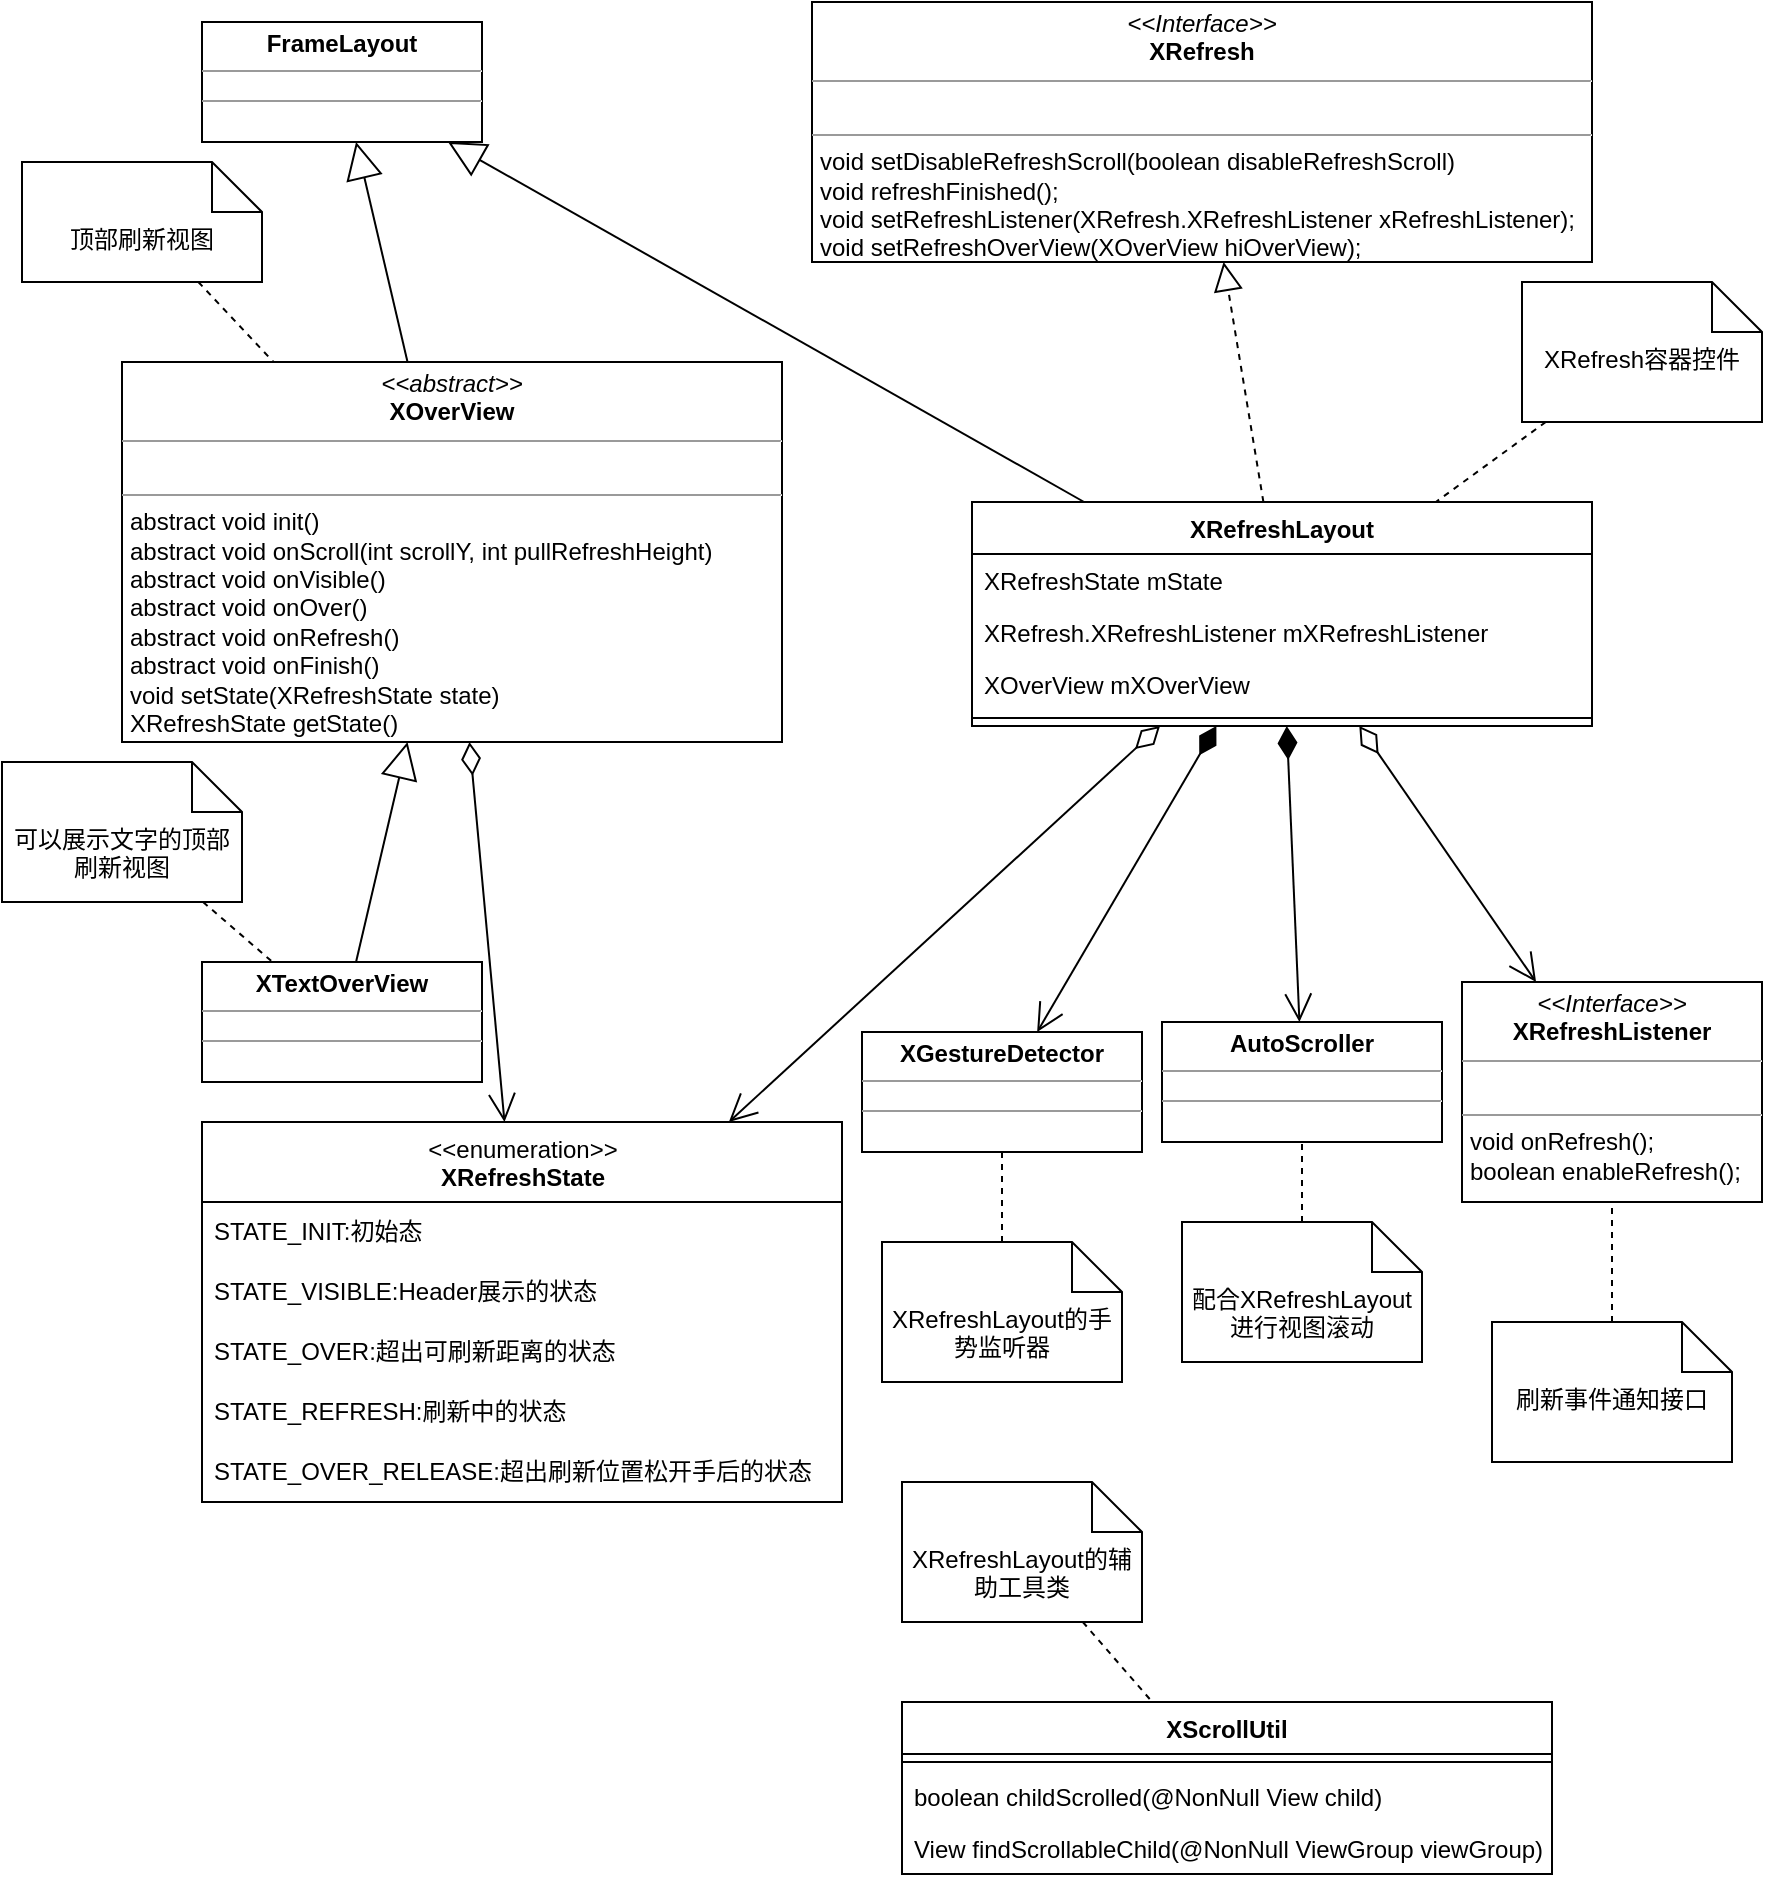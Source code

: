 <mxfile version="13.10.8" type="github">
  <diagram id="jB5Vw-AKAe0gXHLExQAc" name="Page-1">
    <mxGraphModel dx="2370" dy="2346" grid="1" gridSize="10" guides="1" tooltips="1" connect="1" arrows="1" fold="1" page="1" pageScale="1" pageWidth="827" pageHeight="1169" math="0" shadow="0">
      <root>
        <mxCell id="0" />
        <mxCell id="1" parent="0" />
        <mxCell id="ukffUeYoSBcB1woZIWtY-1" value="&lt;p style=&quot;margin: 0px ; margin-top: 4px ; text-align: center&quot;&gt;&lt;i&gt;&amp;lt;&amp;lt;abstract&amp;gt;&amp;gt;&lt;/i&gt;&lt;br&gt;&lt;b&gt;XOverView&lt;/b&gt;&lt;br&gt;&lt;/p&gt;&lt;hr size=&quot;1&quot;&gt;&lt;p style=&quot;margin: 0px ; margin-left: 4px&quot;&gt;&lt;br&gt;&lt;/p&gt;&lt;hr size=&quot;1&quot;&gt;&lt;p style=&quot;margin: 0px ; margin-left: 4px&quot;&gt;abstract void init()&lt;/p&gt;&lt;p style=&quot;margin: 0px ; margin-left: 4px&quot;&gt;abstract void onScroll(int scrollY, int pullRefreshHeight)&lt;/p&gt;&lt;p style=&quot;margin: 0px ; margin-left: 4px&quot;&gt;abstract void onVisible()&lt;br&gt;&lt;/p&gt;&lt;p style=&quot;margin: 0px ; margin-left: 4px&quot;&gt;abstract void onOver()&lt;br&gt;&lt;/p&gt;&lt;p style=&quot;margin: 0px ; margin-left: 4px&quot;&gt;abstract void onRefresh()&lt;br&gt;&lt;/p&gt;&lt;p style=&quot;margin: 0px ; margin-left: 4px&quot;&gt;abstract void onFinish()&lt;br&gt;&lt;/p&gt;&lt;p style=&quot;margin: 0px ; margin-left: 4px&quot;&gt;void setState(XRefreshState state)&lt;br&gt;&lt;/p&gt;&lt;p style=&quot;margin: 0px ; margin-left: 4px&quot;&gt;XRefreshState getState()&lt;br&gt;&lt;/p&gt;&lt;p style=&quot;margin: 0px ; margin-left: 4px&quot;&gt;&lt;br&gt;&lt;/p&gt;" style="verticalAlign=top;align=left;overflow=fill;fontSize=12;fontFamily=Helvetica;html=1;" vertex="1" parent="1">
          <mxGeometry x="280" y="130" width="330" height="190" as="geometry" />
        </mxCell>
        <mxCell id="ukffUeYoSBcB1woZIWtY-6" value="" style="endArrow=block;endSize=16;endFill=0;html=1;" edge="1" parent="1" source="ukffUeYoSBcB1woZIWtY-30" target="ukffUeYoSBcB1woZIWtY-1">
          <mxGeometry width="160" relative="1" as="geometry">
            <mxPoint x="346.91" y="650" as="sourcePoint" />
            <mxPoint x="250" y="600" as="targetPoint" />
          </mxGeometry>
        </mxCell>
        <mxCell id="ukffUeYoSBcB1woZIWtY-7" value="&amp;lt;&amp;lt;enumeration&amp;gt;&amp;gt;&lt;br&gt;&lt;b&gt;XRefreshState&lt;/b&gt;" style="swimlane;fontStyle=0;align=center;verticalAlign=top;childLayout=stackLayout;horizontal=1;startSize=40;horizontalStack=0;resizeParent=1;resizeParentMax=0;resizeLast=0;collapsible=0;marginBottom=0;html=1;" vertex="1" parent="1">
          <mxGeometry x="320" y="510" width="320" height="190" as="geometry" />
        </mxCell>
        <mxCell id="ukffUeYoSBcB1woZIWtY-8" value="STATE_INIT:初始态" style="text;html=1;strokeColor=none;fillColor=none;align=left;verticalAlign=middle;spacingLeft=4;spacingRight=4;overflow=hidden;rotatable=0;points=[[0,0.5],[1,0.5]];portConstraint=eastwest;" vertex="1" parent="ukffUeYoSBcB1woZIWtY-7">
          <mxGeometry y="40" width="320" height="30" as="geometry" />
        </mxCell>
        <mxCell id="ukffUeYoSBcB1woZIWtY-9" value="STATE_VISIBLE:Header展示的状态" style="text;html=1;strokeColor=none;fillColor=none;align=left;verticalAlign=middle;spacingLeft=4;spacingRight=4;overflow=hidden;rotatable=0;points=[[0,0.5],[1,0.5]];portConstraint=eastwest;" vertex="1" parent="ukffUeYoSBcB1woZIWtY-7">
          <mxGeometry y="70" width="320" height="30" as="geometry" />
        </mxCell>
        <mxCell id="ukffUeYoSBcB1woZIWtY-10" value="STATE_OVER:超出可刷新距离的状态" style="text;html=1;strokeColor=none;fillColor=none;align=left;verticalAlign=middle;spacingLeft=4;spacingRight=4;overflow=hidden;rotatable=0;points=[[0,0.5],[1,0.5]];portConstraint=eastwest;" vertex="1" parent="ukffUeYoSBcB1woZIWtY-7">
          <mxGeometry y="100" width="320" height="30" as="geometry" />
        </mxCell>
        <mxCell id="ukffUeYoSBcB1woZIWtY-11" value="STATE_REFRESH:刷新中的状态" style="text;html=1;strokeColor=none;fillColor=none;align=left;verticalAlign=middle;spacingLeft=4;spacingRight=4;overflow=hidden;rotatable=0;points=[[0,0.5],[1,0.5]];portConstraint=eastwest;" vertex="1" parent="ukffUeYoSBcB1woZIWtY-7">
          <mxGeometry y="130" width="320" height="30" as="geometry" />
        </mxCell>
        <mxCell id="ukffUeYoSBcB1woZIWtY-12" value="STATE_OVER_RELEASE:超出刷新位置松开手后的状态" style="text;html=1;strokeColor=none;fillColor=none;align=left;verticalAlign=middle;spacingLeft=4;spacingRight=4;overflow=hidden;rotatable=0;points=[[0,0.5],[1,0.5]];portConstraint=eastwest;" vertex="1" parent="ukffUeYoSBcB1woZIWtY-7">
          <mxGeometry y="160" width="320" height="30" as="geometry" />
        </mxCell>
        <mxCell id="ukffUeYoSBcB1woZIWtY-16" value="" style="endArrow=open;html=1;endSize=12;startArrow=diamondThin;startSize=14;startFill=0;align=left;verticalAlign=bottom;" edge="1" parent="1" source="ukffUeYoSBcB1woZIWtY-1" target="ukffUeYoSBcB1woZIWtY-7">
          <mxGeometry x="-1" y="3" relative="1" as="geometry">
            <mxPoint x="570" y="630" as="sourcePoint" />
            <mxPoint x="730" y="630" as="targetPoint" />
          </mxGeometry>
        </mxCell>
        <mxCell id="ukffUeYoSBcB1woZIWtY-17" value="XRefreshLayout" style="swimlane;fontStyle=1;align=center;verticalAlign=top;childLayout=stackLayout;horizontal=1;startSize=26;horizontalStack=0;resizeParent=1;resizeParentMax=0;resizeLast=0;collapsible=1;marginBottom=0;" vertex="1" parent="1">
          <mxGeometry x="705" y="200" width="310" height="112" as="geometry" />
        </mxCell>
        <mxCell id="ukffUeYoSBcB1woZIWtY-18" value="XRefreshState mState" style="text;strokeColor=none;fillColor=none;align=left;verticalAlign=top;spacingLeft=4;spacingRight=4;overflow=hidden;rotatable=0;points=[[0,0.5],[1,0.5]];portConstraint=eastwest;" vertex="1" parent="ukffUeYoSBcB1woZIWtY-17">
          <mxGeometry y="26" width="310" height="26" as="geometry" />
        </mxCell>
        <mxCell id="ukffUeYoSBcB1woZIWtY-21" value="XRefresh.XRefreshListener mXRefreshListener" style="text;strokeColor=none;fillColor=none;align=left;verticalAlign=top;spacingLeft=4;spacingRight=4;overflow=hidden;rotatable=0;points=[[0,0.5],[1,0.5]];portConstraint=eastwest;" vertex="1" parent="ukffUeYoSBcB1woZIWtY-17">
          <mxGeometry y="52" width="310" height="26" as="geometry" />
        </mxCell>
        <mxCell id="ukffUeYoSBcB1woZIWtY-22" value="XOverView mXOverView" style="text;strokeColor=none;fillColor=none;align=left;verticalAlign=top;spacingLeft=4;spacingRight=4;overflow=hidden;rotatable=0;points=[[0,0.5],[1,0.5]];portConstraint=eastwest;" vertex="1" parent="ukffUeYoSBcB1woZIWtY-17">
          <mxGeometry y="78" width="310" height="26" as="geometry" />
        </mxCell>
        <mxCell id="ukffUeYoSBcB1woZIWtY-19" value="" style="line;strokeWidth=1;fillColor=none;align=left;verticalAlign=middle;spacingTop=-1;spacingLeft=3;spacingRight=3;rotatable=0;labelPosition=right;points=[];portConstraint=eastwest;" vertex="1" parent="ukffUeYoSBcB1woZIWtY-17">
          <mxGeometry y="104" width="310" height="8" as="geometry" />
        </mxCell>
        <mxCell id="ukffUeYoSBcB1woZIWtY-23" value="" style="endArrow=open;html=1;endSize=12;startArrow=diamondThin;startSize=14;startFill=0;align=left;verticalAlign=bottom;" edge="1" parent="1" source="ukffUeYoSBcB1woZIWtY-17" target="ukffUeYoSBcB1woZIWtY-7">
          <mxGeometry x="-1" y="3" relative="1" as="geometry">
            <mxPoint x="780" y="480" as="sourcePoint" />
            <mxPoint x="930" y="480" as="targetPoint" />
          </mxGeometry>
        </mxCell>
        <mxCell id="ukffUeYoSBcB1woZIWtY-29" value="&lt;p style=&quot;margin: 0px ; margin-top: 4px ; text-align: center&quot;&gt;&lt;b&gt;XGestureDetector&lt;/b&gt;&lt;br&gt;&lt;/p&gt;&lt;hr size=&quot;1&quot;&gt;&lt;div style=&quot;height: 2px&quot;&gt;&lt;/div&gt;&lt;hr size=&quot;1&quot;&gt;&lt;div style=&quot;height: 2px&quot;&gt;&lt;/div&gt;" style="verticalAlign=top;align=left;overflow=fill;fontSize=12;fontFamily=Helvetica;html=1;" vertex="1" parent="1">
          <mxGeometry x="650" y="465" width="140" height="60" as="geometry" />
        </mxCell>
        <mxCell id="ukffUeYoSBcB1woZIWtY-30" value="&lt;p style=&quot;margin: 0px ; margin-top: 4px ; text-align: center&quot;&gt;&lt;b&gt;XTextOverView&lt;/b&gt;&lt;br&gt;&lt;/p&gt;&lt;hr size=&quot;1&quot;&gt;&lt;div style=&quot;height: 2px&quot;&gt;&lt;/div&gt;&lt;hr size=&quot;1&quot;&gt;&lt;div style=&quot;height: 2px&quot;&gt;&lt;/div&gt;" style="verticalAlign=top;align=left;overflow=fill;fontSize=12;fontFamily=Helvetica;html=1;" vertex="1" parent="1">
          <mxGeometry x="320" y="430" width="140" height="60" as="geometry" />
        </mxCell>
        <mxCell id="ukffUeYoSBcB1woZIWtY-31" value="" style="endArrow=open;html=1;endSize=12;startArrow=diamondThin;startSize=14;startFill=1;align=left;verticalAlign=bottom;" edge="1" parent="1" source="ukffUeYoSBcB1woZIWtY-17" target="ukffUeYoSBcB1woZIWtY-29">
          <mxGeometry x="-1" y="3" relative="1" as="geometry">
            <mxPoint x="910" y="450" as="sourcePoint" />
            <mxPoint x="1070" y="450" as="targetPoint" />
          </mxGeometry>
        </mxCell>
        <mxCell id="ukffUeYoSBcB1woZIWtY-32" value="&lt;p style=&quot;margin: 0px ; margin-top: 4px ; text-align: center&quot;&gt;&lt;b&gt;AutoScroller&lt;/b&gt;&lt;br&gt;&lt;/p&gt;&lt;hr size=&quot;1&quot;&gt;&lt;div style=&quot;height: 2px&quot;&gt;&lt;/div&gt;&lt;hr size=&quot;1&quot;&gt;&lt;div style=&quot;height: 2px&quot;&gt;&lt;/div&gt;" style="verticalAlign=top;align=left;overflow=fill;fontSize=12;fontFamily=Helvetica;html=1;" vertex="1" parent="1">
          <mxGeometry x="800" y="460" width="140" height="60" as="geometry" />
        </mxCell>
        <mxCell id="ukffUeYoSBcB1woZIWtY-33" value="" style="endArrow=open;html=1;endSize=12;startArrow=diamondThin;startSize=14;startFill=1;align=left;verticalAlign=bottom;" edge="1" parent="1" source="ukffUeYoSBcB1woZIWtY-17" target="ukffUeYoSBcB1woZIWtY-32">
          <mxGeometry x="-1" y="3" relative="1" as="geometry">
            <mxPoint x="1080" y="430" as="sourcePoint" />
            <mxPoint x="1240" y="430" as="targetPoint" />
          </mxGeometry>
        </mxCell>
        <mxCell id="ukffUeYoSBcB1woZIWtY-34" value="&lt;p style=&quot;margin: 0px ; margin-top: 4px ; text-align: center&quot;&gt;&lt;i&gt;&amp;lt;&amp;lt;Interface&amp;gt;&amp;gt;&lt;/i&gt;&lt;br&gt;&lt;b&gt;XRefreshListener&lt;/b&gt;&lt;br&gt;&lt;/p&gt;&lt;hr size=&quot;1&quot;&gt;&lt;p style=&quot;margin: 0px ; margin-left: 4px&quot;&gt;&lt;br&gt;&lt;/p&gt;&lt;hr size=&quot;1&quot;&gt;&lt;p style=&quot;margin: 0px ; margin-left: 4px&quot;&gt;void onRefresh();&lt;br&gt;boolean enableRefresh();&lt;/p&gt;" style="verticalAlign=top;align=left;overflow=fill;fontSize=12;fontFamily=Helvetica;html=1;" vertex="1" parent="1">
          <mxGeometry x="950" y="440" width="150" height="110" as="geometry" />
        </mxCell>
        <mxCell id="ukffUeYoSBcB1woZIWtY-35" value="" style="endArrow=open;html=1;endSize=12;startArrow=diamondThin;startSize=14;startFill=0;align=left;verticalAlign=bottom;" edge="1" parent="1" source="ukffUeYoSBcB1woZIWtY-17" target="ukffUeYoSBcB1woZIWtY-34">
          <mxGeometry x="-1" y="3" relative="1" as="geometry">
            <mxPoint x="1020" y="340" as="sourcePoint" />
            <mxPoint x="1180" y="340" as="targetPoint" />
          </mxGeometry>
        </mxCell>
        <mxCell id="ukffUeYoSBcB1woZIWtY-36" value="&lt;p style=&quot;margin: 0px ; margin-top: 4px ; text-align: center&quot;&gt;&lt;i&gt;&amp;lt;&amp;lt;Interface&amp;gt;&amp;gt;&lt;/i&gt;&lt;br&gt;&lt;b&gt;XRefresh&lt;/b&gt;&lt;br&gt;&lt;/p&gt;&lt;hr size=&quot;1&quot;&gt;&lt;p style=&quot;margin: 0px ; margin-left: 4px&quot;&gt;&lt;br&gt;&lt;/p&gt;&lt;hr size=&quot;1&quot;&gt;&lt;p style=&quot;margin: 0px ; margin-left: 4px&quot;&gt;void setDisableRefreshScroll(boolean disableRefreshScroll)&lt;br&gt;void refreshFinished();&lt;/p&gt;&lt;p style=&quot;margin: 0px ; margin-left: 4px&quot;&gt;void setRefreshListener(XRefresh.XRefreshListener xRefreshListener);&lt;br&gt;&lt;/p&gt;&lt;p style=&quot;margin: 0px ; margin-left: 4px&quot;&gt;void setRefreshOverView(XOverView hiOverView);&lt;br&gt;&lt;/p&gt;" style="verticalAlign=top;align=left;overflow=fill;fontSize=12;fontFamily=Helvetica;html=1;" vertex="1" parent="1">
          <mxGeometry x="625" y="-50" width="390" height="130" as="geometry" />
        </mxCell>
        <mxCell id="ukffUeYoSBcB1woZIWtY-37" value="" style="endArrow=block;dashed=1;endFill=0;endSize=12;html=1;" edge="1" parent="1" source="ukffUeYoSBcB1woZIWtY-17" target="ukffUeYoSBcB1woZIWtY-36">
          <mxGeometry width="160" relative="1" as="geometry">
            <mxPoint x="580" y="250" as="sourcePoint" />
            <mxPoint x="740" y="250" as="targetPoint" />
          </mxGeometry>
        </mxCell>
        <mxCell id="ukffUeYoSBcB1woZIWtY-38" value="&lt;p style=&quot;margin: 0px ; margin-top: 4px ; text-align: center&quot;&gt;&lt;b&gt;FrameLayout&lt;/b&gt;&lt;br&gt;&lt;/p&gt;&lt;hr size=&quot;1&quot;&gt;&lt;div style=&quot;height: 2px&quot;&gt;&lt;/div&gt;&lt;hr size=&quot;1&quot;&gt;&lt;div style=&quot;height: 2px&quot;&gt;&lt;/div&gt;" style="verticalAlign=top;align=left;overflow=fill;fontSize=12;fontFamily=Helvetica;html=1;" vertex="1" parent="1">
          <mxGeometry x="320" y="-40" width="140" height="60" as="geometry" />
        </mxCell>
        <mxCell id="ukffUeYoSBcB1woZIWtY-39" value="" style="endArrow=block;endSize=16;endFill=0;html=1;" edge="1" parent="1" source="ukffUeYoSBcB1woZIWtY-1" target="ukffUeYoSBcB1woZIWtY-38">
          <mxGeometry width="160" relative="1" as="geometry">
            <mxPoint x="420" y="290" as="sourcePoint" />
            <mxPoint x="580" y="290" as="targetPoint" />
          </mxGeometry>
        </mxCell>
        <mxCell id="ukffUeYoSBcB1woZIWtY-40" value="" style="endArrow=block;endSize=16;endFill=0;html=1;" edge="1" parent="1" source="ukffUeYoSBcB1woZIWtY-17" target="ukffUeYoSBcB1woZIWtY-38">
          <mxGeometry width="160" relative="1" as="geometry">
            <mxPoint x="600" y="290" as="sourcePoint" />
            <mxPoint x="760" y="290" as="targetPoint" />
          </mxGeometry>
        </mxCell>
        <mxCell id="ukffUeYoSBcB1woZIWtY-42" value="XScrollUtil" style="swimlane;fontStyle=1;align=center;verticalAlign=top;childLayout=stackLayout;horizontal=1;startSize=26;horizontalStack=0;resizeParent=1;resizeParentMax=0;resizeLast=0;collapsible=1;marginBottom=0;" vertex="1" parent="1">
          <mxGeometry x="670" y="800" width="325" height="86" as="geometry" />
        </mxCell>
        <mxCell id="ukffUeYoSBcB1woZIWtY-44" value="" style="line;strokeWidth=1;fillColor=none;align=left;verticalAlign=middle;spacingTop=-1;spacingLeft=3;spacingRight=3;rotatable=0;labelPosition=right;points=[];portConstraint=eastwest;" vertex="1" parent="ukffUeYoSBcB1woZIWtY-42">
          <mxGeometry y="26" width="325" height="8" as="geometry" />
        </mxCell>
        <mxCell id="ukffUeYoSBcB1woZIWtY-45" value="boolean childScrolled(@NonNull View child)" style="text;strokeColor=none;fillColor=none;align=left;verticalAlign=top;spacingLeft=4;spacingRight=4;overflow=hidden;rotatable=0;points=[[0,0.5],[1,0.5]];portConstraint=eastwest;" vertex="1" parent="ukffUeYoSBcB1woZIWtY-42">
          <mxGeometry y="34" width="325" height="26" as="geometry" />
        </mxCell>
        <mxCell id="ukffUeYoSBcB1woZIWtY-46" value="View findScrollableChild(@NonNull ViewGroup viewGroup)" style="text;strokeColor=none;fillColor=none;align=left;verticalAlign=top;spacingLeft=4;spacingRight=4;overflow=hidden;rotatable=0;points=[[0,0.5],[1,0.5]];portConstraint=eastwest;" vertex="1" parent="ukffUeYoSBcB1woZIWtY-42">
          <mxGeometry y="60" width="325" height="26" as="geometry" />
        </mxCell>
        <mxCell id="ukffUeYoSBcB1woZIWtY-49" style="edgeStyle=none;rounded=0;orthogonalLoop=1;jettySize=auto;html=1;endArrow=none;endFill=0;dashed=1;" edge="1" parent="1" source="ukffUeYoSBcB1woZIWtY-47" target="ukffUeYoSBcB1woZIWtY-1">
          <mxGeometry relative="1" as="geometry" />
        </mxCell>
        <mxCell id="ukffUeYoSBcB1woZIWtY-47" value="顶部刷新视图" style="shape=note2;boundedLbl=1;whiteSpace=wrap;html=1;size=25;verticalAlign=top;align=center;" vertex="1" parent="1">
          <mxGeometry x="230" y="30" width="120" height="60" as="geometry" />
        </mxCell>
        <mxCell id="ukffUeYoSBcB1woZIWtY-51" style="edgeStyle=none;rounded=0;orthogonalLoop=1;jettySize=auto;html=1;dashed=1;endArrow=none;endFill=0;" edge="1" parent="1" source="ukffUeYoSBcB1woZIWtY-50" target="ukffUeYoSBcB1woZIWtY-30">
          <mxGeometry relative="1" as="geometry" />
        </mxCell>
        <mxCell id="ukffUeYoSBcB1woZIWtY-50" value="可以展示文字的顶部刷新视图" style="shape=note2;boundedLbl=1;whiteSpace=wrap;html=1;size=25;verticalAlign=top;align=center;" vertex="1" parent="1">
          <mxGeometry x="220" y="330" width="120" height="70" as="geometry" />
        </mxCell>
        <mxCell id="ukffUeYoSBcB1woZIWtY-53" style="edgeStyle=none;rounded=0;orthogonalLoop=1;jettySize=auto;html=1;dashed=1;endArrow=none;endFill=0;" edge="1" parent="1" source="ukffUeYoSBcB1woZIWtY-52" target="ukffUeYoSBcB1woZIWtY-29">
          <mxGeometry relative="1" as="geometry" />
        </mxCell>
        <mxCell id="ukffUeYoSBcB1woZIWtY-52" value="XRefreshLayout的手势监听器" style="shape=note2;boundedLbl=1;whiteSpace=wrap;html=1;size=25;verticalAlign=top;align=center;" vertex="1" parent="1">
          <mxGeometry x="660" y="570" width="120" height="70" as="geometry" />
        </mxCell>
        <mxCell id="ukffUeYoSBcB1woZIWtY-58" style="edgeStyle=none;rounded=0;orthogonalLoop=1;jettySize=auto;html=1;dashed=1;endArrow=none;endFill=0;" edge="1" parent="1" source="ukffUeYoSBcB1woZIWtY-57" target="ukffUeYoSBcB1woZIWtY-17">
          <mxGeometry relative="1" as="geometry" />
        </mxCell>
        <mxCell id="ukffUeYoSBcB1woZIWtY-57" value="XRefresh容器控件" style="shape=note2;boundedLbl=1;whiteSpace=wrap;html=1;size=25;verticalAlign=top;align=center;" vertex="1" parent="1">
          <mxGeometry x="980" y="90" width="120" height="70" as="geometry" />
        </mxCell>
        <mxCell id="ukffUeYoSBcB1woZIWtY-60" style="edgeStyle=none;rounded=0;orthogonalLoop=1;jettySize=auto;html=1;dashed=1;endArrow=none;endFill=0;" edge="1" parent="1" source="ukffUeYoSBcB1woZIWtY-59" target="ukffUeYoSBcB1woZIWtY-32">
          <mxGeometry relative="1" as="geometry" />
        </mxCell>
        <mxCell id="ukffUeYoSBcB1woZIWtY-59" value="配合XRefreshLayout进行视图滚动" style="shape=note2;boundedLbl=1;whiteSpace=wrap;html=1;size=25;verticalAlign=top;align=center;" vertex="1" parent="1">
          <mxGeometry x="810" y="560" width="120" height="70" as="geometry" />
        </mxCell>
        <mxCell id="ukffUeYoSBcB1woZIWtY-62" style="edgeStyle=none;rounded=0;orthogonalLoop=1;jettySize=auto;html=1;dashed=1;endArrow=none;endFill=0;" edge="1" parent="1" source="ukffUeYoSBcB1woZIWtY-61" target="ukffUeYoSBcB1woZIWtY-34">
          <mxGeometry relative="1" as="geometry" />
        </mxCell>
        <mxCell id="ukffUeYoSBcB1woZIWtY-61" value="刷新事件通知接口" style="shape=note2;boundedLbl=1;whiteSpace=wrap;html=1;size=25;verticalAlign=top;align=center;" vertex="1" parent="1">
          <mxGeometry x="965" y="610" width="120" height="70" as="geometry" />
        </mxCell>
        <mxCell id="ukffUeYoSBcB1woZIWtY-64" style="edgeStyle=none;rounded=0;orthogonalLoop=1;jettySize=auto;html=1;dashed=1;endArrow=none;endFill=0;" edge="1" parent="1" source="ukffUeYoSBcB1woZIWtY-63" target="ukffUeYoSBcB1woZIWtY-42">
          <mxGeometry relative="1" as="geometry" />
        </mxCell>
        <mxCell id="ukffUeYoSBcB1woZIWtY-63" value="XRefreshLayout的辅助工具类" style="shape=note2;boundedLbl=1;whiteSpace=wrap;html=1;size=25;verticalAlign=top;align=center;" vertex="1" parent="1">
          <mxGeometry x="670" y="690" width="120" height="70" as="geometry" />
        </mxCell>
      </root>
    </mxGraphModel>
  </diagram>
</mxfile>
